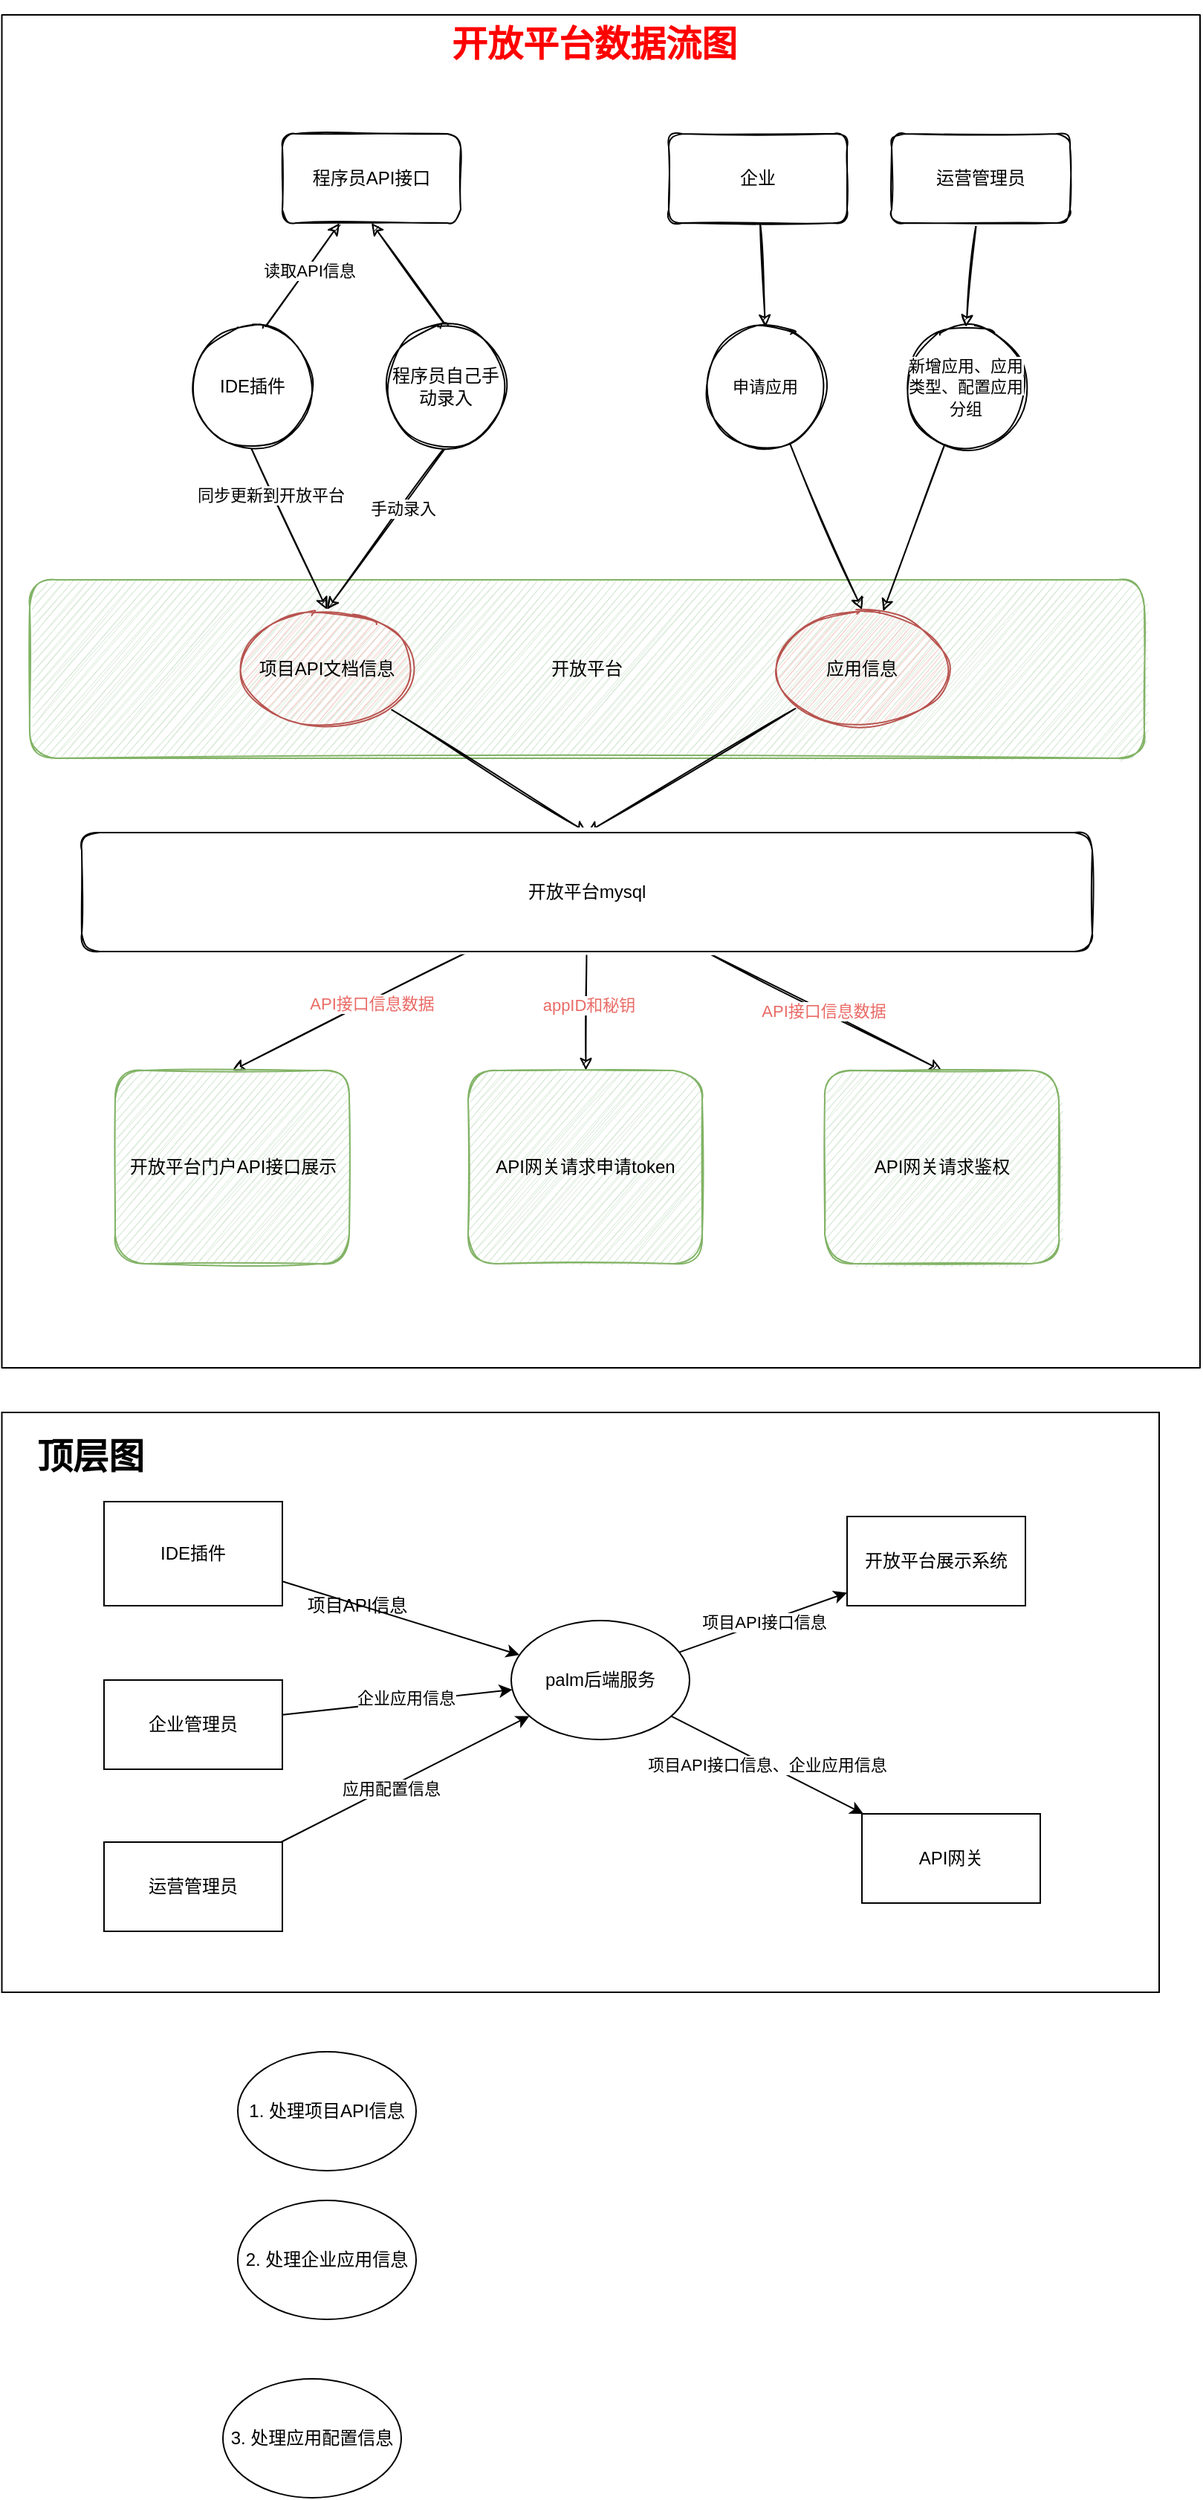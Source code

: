<mxfile version="14.9.3" type="github">
  <diagram id="C5RBs43oDa-KdzZeNtuy" name="Page-1">
    <mxGraphModel dx="946" dy="1758" grid="1" gridSize="10" guides="1" tooltips="1" connect="1" arrows="1" fold="1" page="1" pageScale="1" pageWidth="827" pageHeight="1169" math="0" shadow="0">
      <root>
        <mxCell id="WIyWlLk6GJQsqaUBKTNV-0" />
        <mxCell id="WIyWlLk6GJQsqaUBKTNV-1" parent="WIyWlLk6GJQsqaUBKTNV-0" />
        <mxCell id="L9BC1pkZRpKmdjWyoQdy-16" value="" style="rounded=0;whiteSpace=wrap;html=1;" vertex="1" parent="WIyWlLk6GJQsqaUBKTNV-1">
          <mxGeometry x="11.25" y="840" width="778.75" height="390" as="geometry" />
        </mxCell>
        <mxCell id="xybnSQBX6YIYGxx-96SF-41" value="" style="rounded=0;whiteSpace=wrap;html=1;sketch=1;" parent="WIyWlLk6GJQsqaUBKTNV-1" vertex="1">
          <mxGeometry x="11.25" y="-100" width="806.25" height="910" as="geometry" />
        </mxCell>
        <mxCell id="xybnSQBX6YIYGxx-96SF-1" value="开放平台" style="whiteSpace=wrap;html=1;sketch=1;rounded=1;fillColor=#d5e8d4;strokeColor=#82b366;" parent="WIyWlLk6GJQsqaUBKTNV-1" vertex="1">
          <mxGeometry x="30" y="280" width="750" height="120" as="geometry" />
        </mxCell>
        <mxCell id="xybnSQBX6YIYGxx-96SF-2" value="程序员API接口" style="whiteSpace=wrap;html=1;sketch=1;rounded=1;" parent="WIyWlLk6GJQsqaUBKTNV-1" vertex="1">
          <mxGeometry x="200" y="-20" width="120" height="60" as="geometry" />
        </mxCell>
        <mxCell id="xybnSQBX6YIYGxx-96SF-58" style="edgeStyle=none;rounded=0;sketch=1;orthogonalLoop=1;jettySize=auto;html=1;entryX=0.5;entryY=0;entryDx=0;entryDy=0;fontColor=#EA6B66;" parent="WIyWlLk6GJQsqaUBKTNV-1" source="xybnSQBX6YIYGxx-96SF-3" target="xybnSQBX6YIYGxx-96SF-45" edge="1">
          <mxGeometry relative="1" as="geometry" />
        </mxCell>
        <mxCell id="xybnSQBX6YIYGxx-96SF-3" value="项目API文档信息" style="ellipse;whiteSpace=wrap;html=1;sketch=1;rounded=1;fillColor=#f8cecc;strokeColor=#b85450;" parent="WIyWlLk6GJQsqaUBKTNV-1" vertex="1">
          <mxGeometry x="170" y="300" width="120" height="80" as="geometry" />
        </mxCell>
        <mxCell id="xybnSQBX6YIYGxx-96SF-59" style="edgeStyle=none;rounded=0;sketch=1;orthogonalLoop=1;jettySize=auto;html=1;entryX=0.5;entryY=0;entryDx=0;entryDy=0;fontColor=#EA6B66;" parent="WIyWlLk6GJQsqaUBKTNV-1" source="xybnSQBX6YIYGxx-96SF-4" target="xybnSQBX6YIYGxx-96SF-45" edge="1">
          <mxGeometry relative="1" as="geometry" />
        </mxCell>
        <mxCell id="xybnSQBX6YIYGxx-96SF-4" value="应用信息" style="ellipse;whiteSpace=wrap;html=1;sketch=1;rounded=1;fillColor=#f8cecc;strokeColor=#b85450;" parent="WIyWlLk6GJQsqaUBKTNV-1" vertex="1">
          <mxGeometry x="530" y="300" width="120" height="80" as="geometry" />
        </mxCell>
        <mxCell id="xybnSQBX6YIYGxx-96SF-8" style="orthogonalLoop=1;jettySize=auto;html=1;sketch=1;" parent="WIyWlLk6GJQsqaUBKTNV-1" target="xybnSQBX6YIYGxx-96SF-2" edge="1">
          <mxGeometry relative="1" as="geometry">
            <mxPoint x="181.429" y="120" as="sourcePoint" />
          </mxGeometry>
        </mxCell>
        <mxCell id="xybnSQBX6YIYGxx-96SF-9" value="读取API信息" style="edgeLabel;html=1;align=center;verticalAlign=middle;resizable=0;points=[];sketch=1;rounded=1;" parent="xybnSQBX6YIYGxx-96SF-8" vertex="1" connectable="0">
          <mxGeometry x="0.229" y="-2" relative="1" as="geometry">
            <mxPoint as="offset" />
          </mxGeometry>
        </mxCell>
        <mxCell id="xybnSQBX6YIYGxx-96SF-10" style="edgeStyle=none;orthogonalLoop=1;jettySize=auto;html=1;entryX=0.5;entryY=0;entryDx=0;entryDy=0;sketch=1;" parent="WIyWlLk6GJQsqaUBKTNV-1" target="xybnSQBX6YIYGxx-96SF-3" edge="1">
          <mxGeometry relative="1" as="geometry">
            <mxPoint x="174" y="180" as="sourcePoint" />
          </mxGeometry>
        </mxCell>
        <mxCell id="xybnSQBX6YIYGxx-96SF-11" value="同步更新到开放平台" style="edgeLabel;html=1;align=center;verticalAlign=middle;resizable=0;points=[];sketch=1;rounded=1;" parent="xybnSQBX6YIYGxx-96SF-10" vertex="1" connectable="0">
          <mxGeometry x="-0.315" y="-3" relative="1" as="geometry">
            <mxPoint x="1" as="offset" />
          </mxGeometry>
        </mxCell>
        <mxCell id="xybnSQBX6YIYGxx-96SF-13" style="edgeStyle=none;orthogonalLoop=1;jettySize=auto;html=1;entryX=0.5;entryY=1;entryDx=0;entryDy=0;sketch=1;" parent="WIyWlLk6GJQsqaUBKTNV-1" target="xybnSQBX6YIYGxx-96SF-2" edge="1">
          <mxGeometry relative="1" as="geometry">
            <mxPoint x="318.182" y="120" as="sourcePoint" />
          </mxGeometry>
        </mxCell>
        <mxCell id="xybnSQBX6YIYGxx-96SF-14" style="edgeStyle=none;orthogonalLoop=1;jettySize=auto;html=1;entryX=0.5;entryY=0;entryDx=0;entryDy=0;sketch=1;" parent="WIyWlLk6GJQsqaUBKTNV-1" target="xybnSQBX6YIYGxx-96SF-3" edge="1">
          <mxGeometry relative="1" as="geometry">
            <mxPoint x="318" y="180" as="sourcePoint" />
          </mxGeometry>
        </mxCell>
        <mxCell id="xybnSQBX6YIYGxx-96SF-15" value="手动录入" style="edgeLabel;html=1;align=center;verticalAlign=middle;resizable=0;points=[];sketch=1;rounded=1;" parent="xybnSQBX6YIYGxx-96SF-14" vertex="1" connectable="0">
          <mxGeometry x="-0.142" y="1" relative="1" as="geometry">
            <mxPoint as="offset" />
          </mxGeometry>
        </mxCell>
        <mxCell id="xybnSQBX6YIYGxx-96SF-27" style="edgeStyle=none;rounded=0;sketch=1;orthogonalLoop=1;jettySize=auto;html=1;" parent="WIyWlLk6GJQsqaUBKTNV-1" source="xybnSQBX6YIYGxx-96SF-22" target="xybnSQBX6YIYGxx-96SF-4" edge="1">
          <mxGeometry relative="1" as="geometry" />
        </mxCell>
        <mxCell id="xybnSQBX6YIYGxx-96SF-22" value="&lt;span style=&quot;font-size: 11px ; background-color: rgb(255 , 255 , 255)&quot;&gt;新增应用、应用类型、配置应用分组&lt;/span&gt;" style="ellipse;whiteSpace=wrap;html=1;aspect=fixed;rounded=1;sketch=1;" parent="WIyWlLk6GJQsqaUBKTNV-1" vertex="1">
          <mxGeometry x="620" y="110" width="80" height="80" as="geometry" />
        </mxCell>
        <mxCell id="xybnSQBX6YIYGxx-96SF-38" style="edgeStyle=none;rounded=0;sketch=1;orthogonalLoop=1;jettySize=auto;html=1;entryX=0.5;entryY=0;entryDx=0;entryDy=0;" parent="WIyWlLk6GJQsqaUBKTNV-1" source="xybnSQBX6YIYGxx-96SF-35" target="xybnSQBX6YIYGxx-96SF-4" edge="1">
          <mxGeometry relative="1" as="geometry" />
        </mxCell>
        <mxCell id="xybnSQBX6YIYGxx-96SF-35" value="&lt;span style=&quot;font-size: 11px ; background-color: rgb(255 , 255 , 255)&quot;&gt;申请应用&lt;br&gt;&lt;/span&gt;" style="ellipse;whiteSpace=wrap;html=1;aspect=fixed;rounded=1;sketch=1;" parent="WIyWlLk6GJQsqaUBKTNV-1" vertex="1">
          <mxGeometry x="485" y="110" width="80" height="80" as="geometry" />
        </mxCell>
        <mxCell id="xybnSQBX6YIYGxx-96SF-39" style="edgeStyle=none;rounded=0;sketch=1;orthogonalLoop=1;jettySize=auto;html=1;exitX=0.75;exitY=0;exitDx=0;exitDy=0;" parent="WIyWlLk6GJQsqaUBKTNV-1" edge="1">
          <mxGeometry relative="1" as="geometry">
            <mxPoint x="550" y="30" as="sourcePoint" />
            <mxPoint x="550" y="30" as="targetPoint" />
          </mxGeometry>
        </mxCell>
        <mxCell id="xybnSQBX6YIYGxx-96SF-50" style="edgeStyle=none;rounded=0;sketch=1;orthogonalLoop=1;jettySize=auto;html=1;entryX=0.5;entryY=0;entryDx=0;entryDy=0;fontColor=#EA6B66;" parent="WIyWlLk6GJQsqaUBKTNV-1" source="xybnSQBX6YIYGxx-96SF-45" target="xybnSQBX6YIYGxx-96SF-47" edge="1">
          <mxGeometry relative="1" as="geometry" />
        </mxCell>
        <mxCell id="xybnSQBX6YIYGxx-96SF-53" value="API接口信息数据" style="edgeLabel;html=1;align=center;verticalAlign=middle;resizable=0;points=[];fontColor=#EA6B66;" parent="xybnSQBX6YIYGxx-96SF-50" vertex="1" connectable="0">
          <mxGeometry x="-0.161" y="2" relative="1" as="geometry">
            <mxPoint as="offset" />
          </mxGeometry>
        </mxCell>
        <mxCell id="xybnSQBX6YIYGxx-96SF-54" style="edgeStyle=none;rounded=0;sketch=1;orthogonalLoop=1;jettySize=auto;html=1;fontColor=#EA6B66;" parent="WIyWlLk6GJQsqaUBKTNV-1" source="xybnSQBX6YIYGxx-96SF-45" target="xybnSQBX6YIYGxx-96SF-51" edge="1">
          <mxGeometry relative="1" as="geometry" />
        </mxCell>
        <mxCell id="xybnSQBX6YIYGxx-96SF-55" value="appID和秘钥" style="edgeLabel;html=1;align=center;verticalAlign=middle;resizable=0;points=[];fontColor=#EA6B66;" parent="xybnSQBX6YIYGxx-96SF-54" vertex="1" connectable="0">
          <mxGeometry x="-0.114" y="1" relative="1" as="geometry">
            <mxPoint as="offset" />
          </mxGeometry>
        </mxCell>
        <mxCell id="xybnSQBX6YIYGxx-96SF-56" value="API接口信息数据" style="edgeStyle=none;rounded=0;sketch=1;orthogonalLoop=1;jettySize=auto;html=1;entryX=0.5;entryY=0;entryDx=0;entryDy=0;fontColor=#EA6B66;" parent="WIyWlLk6GJQsqaUBKTNV-1" source="xybnSQBX6YIYGxx-96SF-45" target="xybnSQBX6YIYGxx-96SF-52" edge="1">
          <mxGeometry relative="1" as="geometry" />
        </mxCell>
        <mxCell id="xybnSQBX6YIYGxx-96SF-45" value="开放平台mysql" style="rounded=1;whiteSpace=wrap;html=1;sketch=1;" parent="WIyWlLk6GJQsqaUBKTNV-1" vertex="1">
          <mxGeometry x="65" y="450" width="680" height="80" as="geometry" />
        </mxCell>
        <mxCell id="xybnSQBX6YIYGxx-96SF-47" value="开放平台门户API接口展示" style="whiteSpace=wrap;html=1;sketch=1;rounded=1;fillColor=#d5e8d4;strokeColor=#82b366;" parent="WIyWlLk6GJQsqaUBKTNV-1" vertex="1">
          <mxGeometry x="87.5" y="610" width="157.5" height="130" as="geometry" />
        </mxCell>
        <mxCell id="xybnSQBX6YIYGxx-96SF-51" value="API网关请求申请token" style="whiteSpace=wrap;html=1;sketch=1;rounded=1;fillColor=#d5e8d4;strokeColor=#82b366;" parent="WIyWlLk6GJQsqaUBKTNV-1" vertex="1">
          <mxGeometry x="325" y="610" width="157.5" height="130" as="geometry" />
        </mxCell>
        <mxCell id="xybnSQBX6YIYGxx-96SF-52" value="API网关请求鉴权" style="whiteSpace=wrap;html=1;sketch=1;rounded=1;fillColor=#d5e8d4;strokeColor=#82b366;" parent="WIyWlLk6GJQsqaUBKTNV-1" vertex="1">
          <mxGeometry x="565" y="610" width="157.5" height="130" as="geometry" />
        </mxCell>
        <mxCell id="xybnSQBX6YIYGxx-96SF-64" style="edgeStyle=none;rounded=0;sketch=1;orthogonalLoop=1;jettySize=auto;html=1;entryX=0.5;entryY=0;entryDx=0;entryDy=0;fontColor=#EA6B66;" parent="WIyWlLk6GJQsqaUBKTNV-1" source="xybnSQBX6YIYGxx-96SF-61" target="xybnSQBX6YIYGxx-96SF-35" edge="1">
          <mxGeometry relative="1" as="geometry" />
        </mxCell>
        <mxCell id="xybnSQBX6YIYGxx-96SF-61" value="&lt;span style=&quot;color: rgb(0 , 0 , 0)&quot;&gt;企业&lt;/span&gt;" style="rounded=1;whiteSpace=wrap;html=1;sketch=1;fontColor=#EA6B66;" parent="WIyWlLk6GJQsqaUBKTNV-1" vertex="1">
          <mxGeometry x="460" y="-20" width="120" height="60" as="geometry" />
        </mxCell>
        <mxCell id="xybnSQBX6YIYGxx-96SF-63" style="edgeStyle=none;rounded=0;sketch=1;orthogonalLoop=1;jettySize=auto;html=1;entryX=0.5;entryY=0;entryDx=0;entryDy=0;fontColor=#EA6B66;" parent="WIyWlLk6GJQsqaUBKTNV-1" source="xybnSQBX6YIYGxx-96SF-62" target="xybnSQBX6YIYGxx-96SF-22" edge="1">
          <mxGeometry relative="1" as="geometry" />
        </mxCell>
        <mxCell id="xybnSQBX6YIYGxx-96SF-62" value="&lt;span style=&quot;color: rgb(0 , 0 , 0)&quot;&gt;运营管理员&lt;/span&gt;" style="rounded=1;whiteSpace=wrap;html=1;sketch=1;fontColor=#EA6B66;" parent="WIyWlLk6GJQsqaUBKTNV-1" vertex="1">
          <mxGeometry x="610" y="-20" width="120" height="60" as="geometry" />
        </mxCell>
        <mxCell id="xybnSQBX6YIYGxx-96SF-65" value="&lt;h1&gt;开放平台数据流图&lt;/h1&gt;" style="text;html=1;strokeColor=none;fillColor=none;spacing=5;spacingTop=-20;whiteSpace=wrap;overflow=hidden;rounded=0;sketch=1;fontColor=#FF0000;" parent="WIyWlLk6GJQsqaUBKTNV-1" vertex="1">
          <mxGeometry x="308.75" y="-100" width="211.25" height="40" as="geometry" />
        </mxCell>
        <mxCell id="xybnSQBX6YIYGxx-96SF-66" value="&lt;span style=&quot;color: rgb(0 , 0 , 0)&quot;&gt;IDE插件&lt;/span&gt;" style="ellipse;whiteSpace=wrap;html=1;aspect=fixed;rounded=1;sketch=1;fontColor=#FF0000;" parent="WIyWlLk6GJQsqaUBKTNV-1" vertex="1">
          <mxGeometry x="140" y="110" width="80" height="80" as="geometry" />
        </mxCell>
        <mxCell id="xybnSQBX6YIYGxx-96SF-67" value="&lt;span style=&quot;color: rgb(0 , 0 , 0)&quot;&gt;程序员自己手动录入&lt;/span&gt;" style="ellipse;whiteSpace=wrap;html=1;aspect=fixed;rounded=1;sketch=1;fontColor=#FF0000;" parent="WIyWlLk6GJQsqaUBKTNV-1" vertex="1">
          <mxGeometry x="270" y="110" width="80" height="80" as="geometry" />
        </mxCell>
        <mxCell id="L9BC1pkZRpKmdjWyoQdy-4" style="edgeStyle=none;rounded=0;orthogonalLoop=1;jettySize=auto;html=1;" edge="1" parent="WIyWlLk6GJQsqaUBKTNV-1" source="L9BC1pkZRpKmdjWyoQdy-0" target="L9BC1pkZRpKmdjWyoQdy-1">
          <mxGeometry relative="1" as="geometry" />
        </mxCell>
        <mxCell id="L9BC1pkZRpKmdjWyoQdy-0" value="IDE插件" style="rounded=0;whiteSpace=wrap;html=1;" vertex="1" parent="WIyWlLk6GJQsqaUBKTNV-1">
          <mxGeometry x="80" y="900" width="120" height="70" as="geometry" />
        </mxCell>
        <mxCell id="L9BC1pkZRpKmdjWyoQdy-13" value="项目API接口信息" style="edgeStyle=none;rounded=0;orthogonalLoop=1;jettySize=auto;html=1;" edge="1" parent="WIyWlLk6GJQsqaUBKTNV-1" source="L9BC1pkZRpKmdjWyoQdy-1" target="L9BC1pkZRpKmdjWyoQdy-12">
          <mxGeometry relative="1" as="geometry" />
        </mxCell>
        <mxCell id="L9BC1pkZRpKmdjWyoQdy-15" value="项目API接口信息、企业应用信息" style="edgeStyle=none;rounded=0;orthogonalLoop=1;jettySize=auto;html=1;" edge="1" parent="WIyWlLk6GJQsqaUBKTNV-1" source="L9BC1pkZRpKmdjWyoQdy-1" target="L9BC1pkZRpKmdjWyoQdy-14">
          <mxGeometry relative="1" as="geometry" />
        </mxCell>
        <mxCell id="L9BC1pkZRpKmdjWyoQdy-1" value="palm后端服务" style="ellipse;whiteSpace=wrap;html=1;" vertex="1" parent="WIyWlLk6GJQsqaUBKTNV-1">
          <mxGeometry x="354" y="980" width="120" height="80" as="geometry" />
        </mxCell>
        <mxCell id="L9BC1pkZRpKmdjWyoQdy-5" style="edgeStyle=none;rounded=0;orthogonalLoop=1;jettySize=auto;html=1;" edge="1" parent="WIyWlLk6GJQsqaUBKTNV-1" source="L9BC1pkZRpKmdjWyoQdy-2" target="L9BC1pkZRpKmdjWyoQdy-1">
          <mxGeometry relative="1" as="geometry" />
        </mxCell>
        <mxCell id="L9BC1pkZRpKmdjWyoQdy-10" value="企业应用信息" style="edgeLabel;html=1;align=center;verticalAlign=middle;resizable=0;points=[];" vertex="1" connectable="0" parent="L9BC1pkZRpKmdjWyoQdy-5">
          <mxGeometry x="0.076" y="3" relative="1" as="geometry">
            <mxPoint as="offset" />
          </mxGeometry>
        </mxCell>
        <mxCell id="L9BC1pkZRpKmdjWyoQdy-2" value="企业管理员" style="rounded=0;whiteSpace=wrap;html=1;" vertex="1" parent="WIyWlLk6GJQsqaUBKTNV-1">
          <mxGeometry x="80" y="1020" width="120" height="60" as="geometry" />
        </mxCell>
        <mxCell id="L9BC1pkZRpKmdjWyoQdy-6" style="edgeStyle=none;rounded=0;orthogonalLoop=1;jettySize=auto;html=1;" edge="1" parent="WIyWlLk6GJQsqaUBKTNV-1" source="L9BC1pkZRpKmdjWyoQdy-3" target="L9BC1pkZRpKmdjWyoQdy-1">
          <mxGeometry relative="1" as="geometry" />
        </mxCell>
        <mxCell id="L9BC1pkZRpKmdjWyoQdy-11" value="应用配置信息" style="edgeLabel;html=1;align=center;verticalAlign=middle;resizable=0;points=[];" vertex="1" connectable="0" parent="L9BC1pkZRpKmdjWyoQdy-6">
          <mxGeometry x="-0.118" relative="1" as="geometry">
            <mxPoint y="1" as="offset" />
          </mxGeometry>
        </mxCell>
        <mxCell id="L9BC1pkZRpKmdjWyoQdy-3" value="运营管理员" style="rounded=0;whiteSpace=wrap;html=1;" vertex="1" parent="WIyWlLk6GJQsqaUBKTNV-1">
          <mxGeometry x="80" y="1129" width="120" height="60" as="geometry" />
        </mxCell>
        <mxCell id="L9BC1pkZRpKmdjWyoQdy-7" value="项目API信息" style="text;html=1;align=center;verticalAlign=middle;resizable=0;points=[];autosize=1;strokeColor=none;" vertex="1" parent="WIyWlLk6GJQsqaUBKTNV-1">
          <mxGeometry x="210" y="960" width="80" height="20" as="geometry" />
        </mxCell>
        <mxCell id="L9BC1pkZRpKmdjWyoQdy-12" value="开放平台展示系统" style="rounded=0;whiteSpace=wrap;html=1;" vertex="1" parent="WIyWlLk6GJQsqaUBKTNV-1">
          <mxGeometry x="580" y="910" width="120" height="60" as="geometry" />
        </mxCell>
        <mxCell id="L9BC1pkZRpKmdjWyoQdy-14" value="API网关" style="rounded=0;whiteSpace=wrap;html=1;" vertex="1" parent="WIyWlLk6GJQsqaUBKTNV-1">
          <mxGeometry x="590" y="1110" width="120" height="60" as="geometry" />
        </mxCell>
        <mxCell id="L9BC1pkZRpKmdjWyoQdy-17" value="&lt;h1&gt;顶层图&lt;/h1&gt;" style="text;html=1;strokeColor=none;fillColor=none;spacing=5;spacingTop=-20;whiteSpace=wrap;overflow=hidden;rounded=0;" vertex="1" parent="WIyWlLk6GJQsqaUBKTNV-1">
          <mxGeometry x="30" y="850" width="95" height="40" as="geometry" />
        </mxCell>
        <mxCell id="L9BC1pkZRpKmdjWyoQdy-18" value="1. 处理项目API信息" style="ellipse;whiteSpace=wrap;html=1;" vertex="1" parent="WIyWlLk6GJQsqaUBKTNV-1">
          <mxGeometry x="170" y="1270" width="120" height="80" as="geometry" />
        </mxCell>
        <mxCell id="L9BC1pkZRpKmdjWyoQdy-19" value="2. 处理企业应用信息" style="ellipse;whiteSpace=wrap;html=1;" vertex="1" parent="WIyWlLk6GJQsqaUBKTNV-1">
          <mxGeometry x="170" y="1370" width="120" height="80" as="geometry" />
        </mxCell>
        <mxCell id="L9BC1pkZRpKmdjWyoQdy-20" value="3. 处理应用配置信息" style="ellipse;whiteSpace=wrap;html=1;" vertex="1" parent="WIyWlLk6GJQsqaUBKTNV-1">
          <mxGeometry x="160" y="1490" width="120" height="80" as="geometry" />
        </mxCell>
      </root>
    </mxGraphModel>
  </diagram>
</mxfile>
